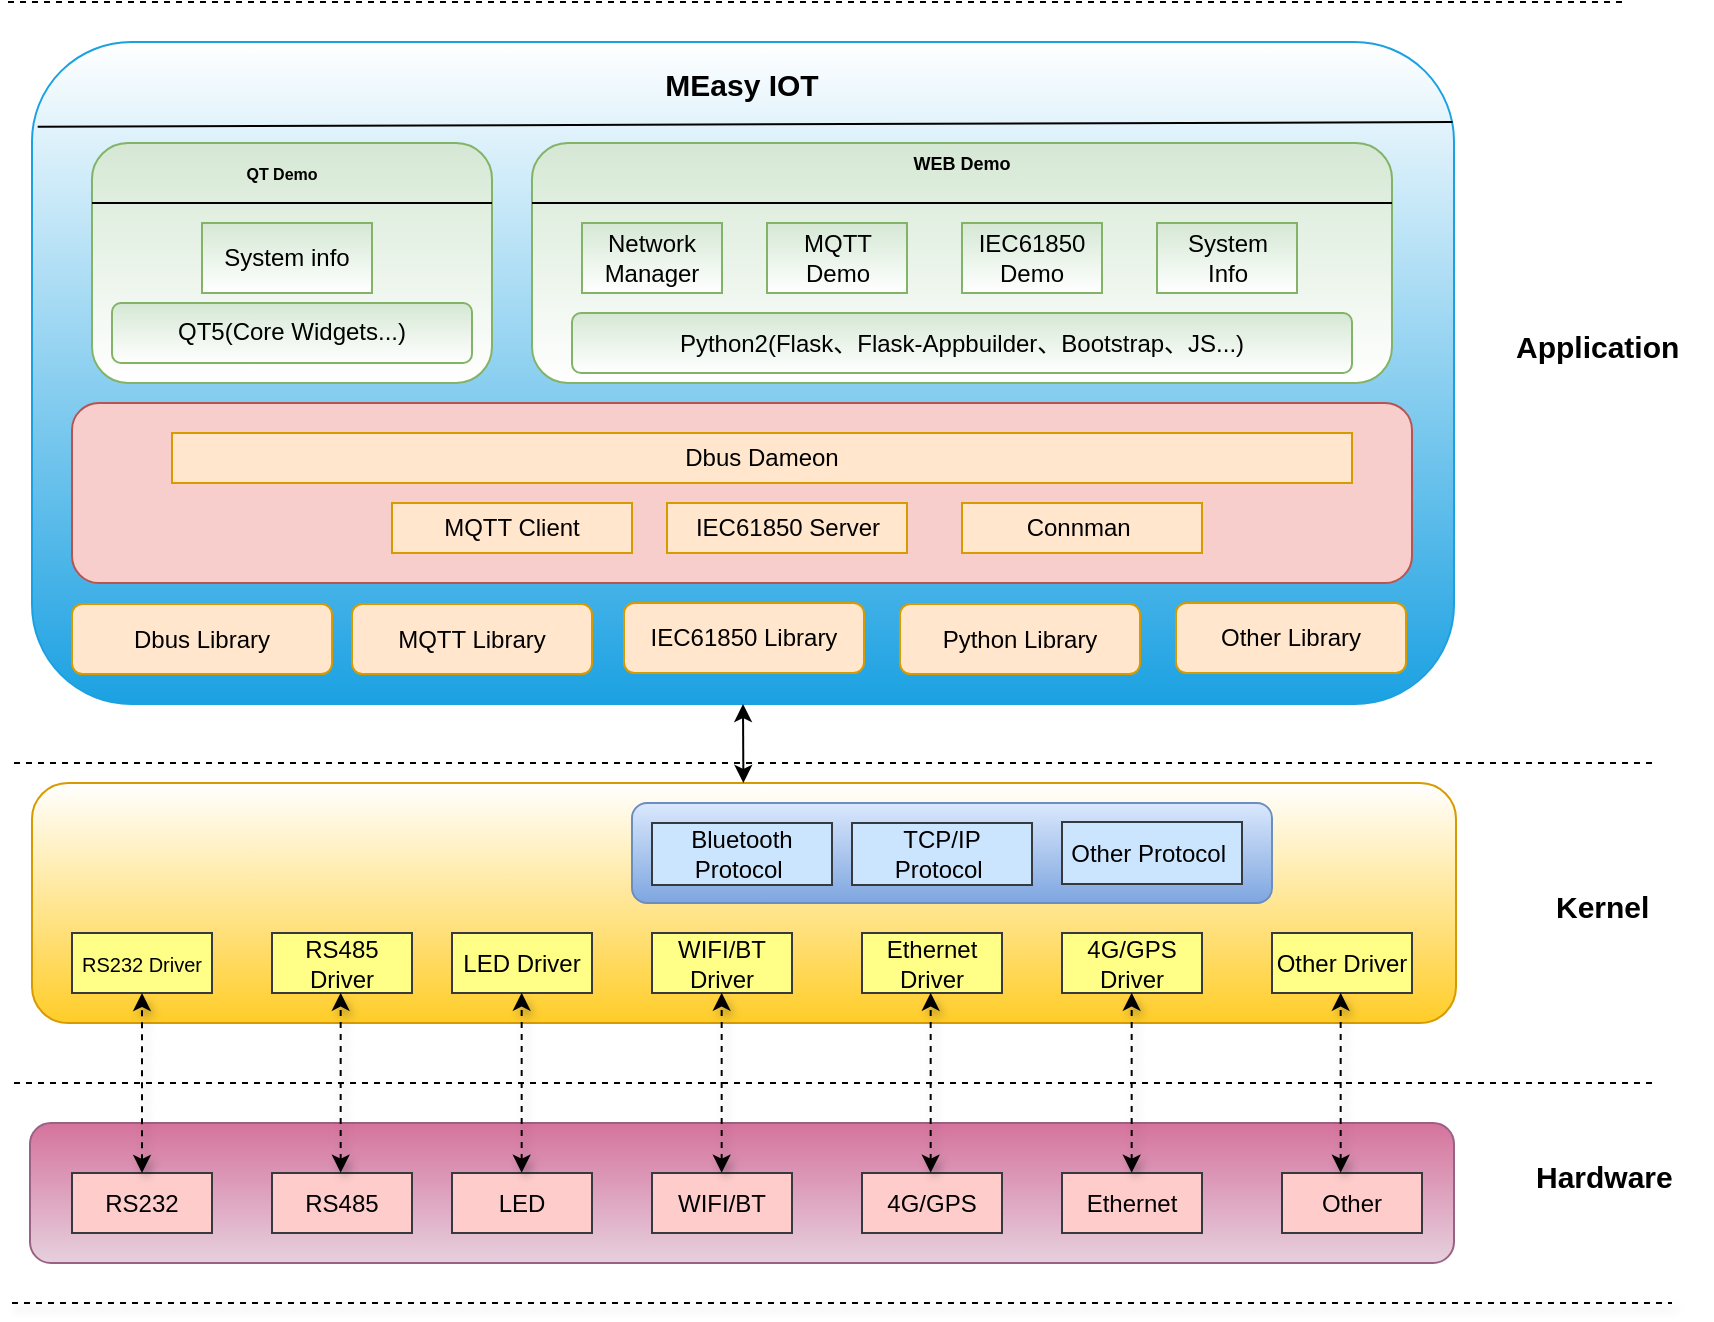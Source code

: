 <mxfile version="12.3.1" type="github" pages="1">
  <diagram id="WmeTKDI0ov2D66W9k7iv" name="第 1 页">
    <mxGraphModel dx="1038" dy="548" grid="1" gridSize="10" guides="1" tooltips="1" connect="1" arrows="1" fold="1" page="1" pageScale="1" pageWidth="1654" pageHeight="2336" math="0" shadow="0">
      <root>
        <mxCell id="0"/>
        <mxCell id="1" parent="0"/>
        <mxCell id="2YWFpv4NdZ1Yad-ay4ea-1" value="" style="rounded=1;whiteSpace=wrap;html=1;fillColor=#e6d0de;strokeColor=#996185;gradientDirection=north;gradientColor=#d5739d;" parent="1" vertex="1">
          <mxGeometry x="14" y="560.5" width="712" height="70" as="geometry"/>
        </mxCell>
        <mxCell id="2YWFpv4NdZ1Yad-ay4ea-2" value="" style="rounded=1;whiteSpace=wrap;html=1;fillColor=#ffcd28;strokeColor=#d79b00;gradientDirection=north;gradientColor=#ffffff;" parent="1" vertex="1">
          <mxGeometry x="15" y="390.5" width="712" height="120" as="geometry"/>
        </mxCell>
        <mxCell id="2YWFpv4NdZ1Yad-ay4ea-3" value="" style="rounded=1;whiteSpace=wrap;html=1;fillColor=#1ba1e2;strokeColor=#1ba1e2;gradientDirection=north;fontColor=#ffffff;gradientColor=#ffffff;" parent="1" vertex="1">
          <mxGeometry x="15" y="20" width="711" height="331" as="geometry"/>
        </mxCell>
        <mxCell id="2YWFpv4NdZ1Yad-ay4ea-4" value="" style="endArrow=none;dashed=1;html=1;shadow=0;rounded=1;comic=0;align=center;verticalAlign=bottom;horizontal=1;jumpStyle=sharp;" parent="1" edge="1">
          <mxGeometry width="50" height="50" relative="1" as="geometry">
            <mxPoint x="810" as="sourcePoint"/>
            <mxPoint as="targetPoint"/>
            <Array as="points"/>
          </mxGeometry>
        </mxCell>
        <mxCell id="2YWFpv4NdZ1Yad-ay4ea-5" value="" style="endArrow=none;dashed=1;html=1;shadow=0;rounded=1;comic=0;align=center;verticalAlign=bottom;horizontal=1;jumpStyle=sharp;" parent="1" edge="1">
          <mxGeometry width="50" height="50" relative="1" as="geometry">
            <mxPoint x="825" y="380.5" as="sourcePoint"/>
            <mxPoint x="5" y="380.5" as="targetPoint"/>
            <Array as="points"/>
          </mxGeometry>
        </mxCell>
        <mxCell id="2YWFpv4NdZ1Yad-ay4ea-6" value="" style="endArrow=none;dashed=1;html=1;shadow=0;rounded=1;comic=0;align=center;verticalAlign=bottom;horizontal=1;jumpStyle=sharp;" parent="1" edge="1">
          <mxGeometry width="50" height="50" relative="1" as="geometry">
            <mxPoint x="825" y="540.5" as="sourcePoint"/>
            <mxPoint x="5" y="540.5" as="targetPoint"/>
          </mxGeometry>
        </mxCell>
        <mxCell id="2YWFpv4NdZ1Yad-ay4ea-7" value="" style="endArrow=none;dashed=1;html=1;shadow=1;align=center;" parent="1" edge="1">
          <mxGeometry width="50" height="50" relative="1" as="geometry">
            <mxPoint x="5" y="650.5" as="sourcePoint"/>
            <mxPoint x="835" y="650.5" as="targetPoint"/>
          </mxGeometry>
        </mxCell>
        <mxCell id="2YWFpv4NdZ1Yad-ay4ea-8" value="RS232" style="rounded=0;whiteSpace=wrap;html=1;fillColor=#ffcccc;strokeColor=#36393d;" parent="1" vertex="1">
          <mxGeometry x="35" y="585.5" width="70" height="30" as="geometry"/>
        </mxCell>
        <mxCell id="2YWFpv4NdZ1Yad-ay4ea-9" value="RS485" style="rounded=0;whiteSpace=wrap;html=1;fillColor=#ffcccc;strokeColor=#36393d;" parent="1" vertex="1">
          <mxGeometry x="135" y="585.5" width="70" height="30" as="geometry"/>
        </mxCell>
        <mxCell id="2YWFpv4NdZ1Yad-ay4ea-10" value="LED" style="rounded=0;whiteSpace=wrap;html=1;fillColor=#ffcccc;strokeColor=#36393d;" parent="1" vertex="1">
          <mxGeometry x="225" y="585.5" width="70" height="30" as="geometry"/>
        </mxCell>
        <mxCell id="2YWFpv4NdZ1Yad-ay4ea-11" value="WIFI/BT" style="rounded=0;whiteSpace=wrap;html=1;fillColor=#ffcccc;strokeColor=#36393d;" parent="1" vertex="1">
          <mxGeometry x="325" y="585.5" width="70" height="30" as="geometry"/>
        </mxCell>
        <mxCell id="2YWFpv4NdZ1Yad-ay4ea-12" value="4G/GPS" style="rounded=0;whiteSpace=wrap;html=1;fillColor=#ffcccc;strokeColor=#36393d;" parent="1" vertex="1">
          <mxGeometry x="430" y="585.5" width="70" height="30" as="geometry"/>
        </mxCell>
        <mxCell id="2YWFpv4NdZ1Yad-ay4ea-13" value="Ethernet" style="rounded=0;whiteSpace=wrap;html=1;fillColor=#ffcccc;strokeColor=#36393d;" parent="1" vertex="1">
          <mxGeometry x="530" y="585.5" width="70" height="30" as="geometry"/>
        </mxCell>
        <mxCell id="2YWFpv4NdZ1Yad-ay4ea-14" value="Other" style="rounded=0;whiteSpace=wrap;html=1;fillColor=#ffcccc;strokeColor=#36393d;" parent="1" vertex="1">
          <mxGeometry x="640" y="585.5" width="70" height="30" as="geometry"/>
        </mxCell>
        <mxCell id="2YWFpv4NdZ1Yad-ay4ea-15" value="&lt;font style=&quot;font-size: 15px&quot;&gt;&lt;b&gt;Hardware&lt;/b&gt;&lt;/font&gt;" style="text;html=1;resizable=0;points=[];autosize=1;align=left;verticalAlign=top;spacingTop=-4;strokeWidth=3;" parent="1" vertex="1">
          <mxGeometry x="765" y="575.5" width="80" height="20" as="geometry"/>
        </mxCell>
        <mxCell id="2YWFpv4NdZ1Yad-ay4ea-16" value="&lt;font style=&quot;font-size: 10px&quot;&gt;RS232 Driver&lt;/font&gt;" style="rounded=0;whiteSpace=wrap;html=1;fillColor=#ffff88;strokeColor=#36393d;" parent="1" vertex="1">
          <mxGeometry x="35" y="465.5" width="70" height="30" as="geometry"/>
        </mxCell>
        <mxCell id="2YWFpv4NdZ1Yad-ay4ea-17" value="RS485 Driver" style="rounded=0;whiteSpace=wrap;html=1;fillColor=#ffff88;strokeColor=#36393d;" parent="1" vertex="1">
          <mxGeometry x="135" y="465.5" width="70" height="30" as="geometry"/>
        </mxCell>
        <mxCell id="2YWFpv4NdZ1Yad-ay4ea-18" value="LED Driver" style="rounded=0;whiteSpace=wrap;html=1;fillColor=#ffff88;strokeColor=#36393d;" parent="1" vertex="1">
          <mxGeometry x="225" y="465.5" width="70" height="30" as="geometry"/>
        </mxCell>
        <mxCell id="2YWFpv4NdZ1Yad-ay4ea-19" value="WIFI/BT Driver" style="rounded=0;whiteSpace=wrap;html=1;fillColor=#ffff88;strokeColor=#36393d;" parent="1" vertex="1">
          <mxGeometry x="325" y="465.5" width="70" height="30" as="geometry"/>
        </mxCell>
        <mxCell id="2YWFpv4NdZ1Yad-ay4ea-20" value="4G/GPS Driver" style="rounded=0;whiteSpace=wrap;html=1;fillColor=#ffff88;strokeColor=#36393d;" parent="1" vertex="1">
          <mxGeometry x="530" y="465.5" width="70" height="30" as="geometry"/>
        </mxCell>
        <mxCell id="2YWFpv4NdZ1Yad-ay4ea-21" value="Ethernet Driver" style="rounded=0;whiteSpace=wrap;html=1;fillColor=#ffff88;strokeColor=#36393d;" parent="1" vertex="1">
          <mxGeometry x="430" y="465.5" width="70" height="30" as="geometry"/>
        </mxCell>
        <mxCell id="2YWFpv4NdZ1Yad-ay4ea-22" value="Other Driver" style="rounded=0;whiteSpace=wrap;html=1;fillColor=#ffff88;strokeColor=#36393d;" parent="1" vertex="1">
          <mxGeometry x="635" y="465.5" width="70" height="30" as="geometry"/>
        </mxCell>
        <mxCell id="2YWFpv4NdZ1Yad-ay4ea-23" value="" style="rounded=1;whiteSpace=wrap;html=1;gradientColor=#7ea6e0;fillColor=#dae8fc;strokeColor=#6c8ebf;" parent="1" vertex="1">
          <mxGeometry x="315" y="400.5" width="320" height="50" as="geometry"/>
        </mxCell>
        <mxCell id="2YWFpv4NdZ1Yad-ay4ea-24" value="Bluetooth Protocol&amp;nbsp;" style="rounded=0;whiteSpace=wrap;html=1;fillColor=#cce5ff;strokeColor=#36393d;" parent="1" vertex="1">
          <mxGeometry x="325" y="410.5" width="90" height="31" as="geometry"/>
        </mxCell>
        <mxCell id="2YWFpv4NdZ1Yad-ay4ea-25" value="TCP/IP Protocol&amp;nbsp;" style="rounded=0;whiteSpace=wrap;html=1;fillColor=#cce5ff;strokeColor=#36393d;" parent="1" vertex="1">
          <mxGeometry x="425" y="410.5" width="90" height="31" as="geometry"/>
        </mxCell>
        <mxCell id="2YWFpv4NdZ1Yad-ay4ea-26" value="Other Protocol&amp;nbsp;" style="rounded=0;whiteSpace=wrap;html=1;fillColor=#cce5ff;strokeColor=#36393d;" parent="1" vertex="1">
          <mxGeometry x="530" y="410" width="90" height="31" as="geometry"/>
        </mxCell>
        <mxCell id="2YWFpv4NdZ1Yad-ay4ea-27" value="Dbus Library" style="rounded=1;whiteSpace=wrap;html=1;fillColor=#ffe6cc;strokeColor=#d79b00;" parent="1" vertex="1">
          <mxGeometry x="35" y="301" width="130" height="35" as="geometry"/>
        </mxCell>
        <mxCell id="2YWFpv4NdZ1Yad-ay4ea-28" value="MQTT Library" style="rounded=1;whiteSpace=wrap;html=1;fillColor=#ffe6cc;strokeColor=#d79b00;" parent="1" vertex="1">
          <mxGeometry x="175" y="301" width="120" height="35" as="geometry"/>
        </mxCell>
        <mxCell id="2YWFpv4NdZ1Yad-ay4ea-29" value="IEC61850 Library" style="rounded=1;whiteSpace=wrap;html=1;fillColor=#ffe6cc;strokeColor=#d79b00;" parent="1" vertex="1">
          <mxGeometry x="311" y="300.5" width="120" height="35" as="geometry"/>
        </mxCell>
        <mxCell id="2YWFpv4NdZ1Yad-ay4ea-30" value="Other Library" style="rounded=1;whiteSpace=wrap;html=1;fillColor=#ffe6cc;strokeColor=#d79b00;" parent="1" vertex="1">
          <mxGeometry x="587" y="300.5" width="115" height="35" as="geometry"/>
        </mxCell>
        <mxCell id="2YWFpv4NdZ1Yad-ay4ea-31" value="" style="rounded=1;whiteSpace=wrap;html=1;fillColor=#f8cecc;strokeColor=#b85450;" parent="1" vertex="1">
          <mxGeometry x="35" y="200.5" width="670" height="90" as="geometry"/>
        </mxCell>
        <mxCell id="2YWFpv4NdZ1Yad-ay4ea-32" value="" style="rounded=1;whiteSpace=wrap;html=1;fillColor=#d5e8d4;strokeColor=#82b366;gradientColor=#ffffff;" parent="1" vertex="1">
          <mxGeometry x="45" y="70.5" width="200" height="120" as="geometry"/>
        </mxCell>
        <mxCell id="2YWFpv4NdZ1Yad-ay4ea-33" value="" style="endArrow=classic;startArrow=classic;html=1;shadow=1;dashed=1;align=center;entryX=0.5;entryY=1;exitX=0.5;exitY=0;" parent="1" source="2YWFpv4NdZ1Yad-ay4ea-8" target="2YWFpv4NdZ1Yad-ay4ea-16" edge="1">
          <mxGeometry width="50" height="50" relative="1" as="geometry">
            <mxPoint x="45" y="570.5" as="sourcePoint"/>
            <mxPoint x="95" y="520.5" as="targetPoint"/>
          </mxGeometry>
        </mxCell>
        <mxCell id="2YWFpv4NdZ1Yad-ay4ea-34" value="" style="endArrow=classic;startArrow=classic;html=1;shadow=1;dashed=1;align=center;entryX=0.5;entryY=1;exitX=0.5;exitY=0;" parent="1" edge="1">
          <mxGeometry width="50" height="50" relative="1" as="geometry">
            <mxPoint x="169.333" y="585.333" as="sourcePoint"/>
            <mxPoint x="169.333" y="495.333" as="targetPoint"/>
          </mxGeometry>
        </mxCell>
        <mxCell id="2YWFpv4NdZ1Yad-ay4ea-35" value="" style="endArrow=classic;startArrow=classic;html=1;shadow=1;dashed=1;align=center;entryX=0.5;entryY=1;exitX=0.5;exitY=0;" parent="1" edge="1">
          <mxGeometry width="50" height="50" relative="1" as="geometry">
            <mxPoint x="259.833" y="585.333" as="sourcePoint"/>
            <mxPoint x="259.833" y="495.333" as="targetPoint"/>
          </mxGeometry>
        </mxCell>
        <mxCell id="2YWFpv4NdZ1Yad-ay4ea-36" value="" style="endArrow=classic;startArrow=classic;html=1;shadow=1;dashed=1;align=center;entryX=0.5;entryY=1;exitX=0.5;exitY=0;" parent="1" edge="1">
          <mxGeometry width="50" height="50" relative="1" as="geometry">
            <mxPoint x="359.833" y="585.333" as="sourcePoint"/>
            <mxPoint x="359.833" y="495.333" as="targetPoint"/>
          </mxGeometry>
        </mxCell>
        <mxCell id="2YWFpv4NdZ1Yad-ay4ea-37" value="" style="endArrow=classic;startArrow=classic;html=1;shadow=1;dashed=1;align=center;entryX=0.5;entryY=1;exitX=0.5;exitY=0;" parent="1" edge="1">
          <mxGeometry width="50" height="50" relative="1" as="geometry">
            <mxPoint x="464.333" y="585.333" as="sourcePoint"/>
            <mxPoint x="464.333" y="495.333" as="targetPoint"/>
          </mxGeometry>
        </mxCell>
        <mxCell id="2YWFpv4NdZ1Yad-ay4ea-38" value="" style="endArrow=classic;startArrow=classic;html=1;shadow=1;dashed=1;align=center;entryX=0.5;entryY=1;exitX=0.5;exitY=0;" parent="1" edge="1">
          <mxGeometry width="50" height="50" relative="1" as="geometry">
            <mxPoint x="564.833" y="585.333" as="sourcePoint"/>
            <mxPoint x="564.833" y="495.333" as="targetPoint"/>
          </mxGeometry>
        </mxCell>
        <mxCell id="2YWFpv4NdZ1Yad-ay4ea-39" value="" style="endArrow=classic;startArrow=classic;html=1;shadow=1;dashed=1;align=center;entryX=0.5;entryY=1;exitX=0.5;exitY=0;" parent="1" edge="1">
          <mxGeometry width="50" height="50" relative="1" as="geometry">
            <mxPoint x="669.333" y="585.333" as="sourcePoint"/>
            <mxPoint x="669.333" y="495.333" as="targetPoint"/>
          </mxGeometry>
        </mxCell>
        <mxCell id="2YWFpv4NdZ1Yad-ay4ea-40" value="&lt;font style=&quot;font-size: 15px&quot;&gt;&lt;b&gt;Kernel&lt;/b&gt;&lt;/font&gt;" style="text;html=1;resizable=0;points=[];autosize=1;align=left;verticalAlign=top;spacingTop=-4;" parent="1" vertex="1">
          <mxGeometry x="775" y="440.5" width="60" height="20" as="geometry"/>
        </mxCell>
        <mxCell id="2YWFpv4NdZ1Yad-ay4ea-41" value="&lt;font style=&quot;font-size: 15px&quot;&gt;&lt;b&gt;Application&lt;/b&gt;&lt;/font&gt;" style="text;html=1;resizable=0;points=[];autosize=1;align=left;verticalAlign=top;spacingTop=-4;" parent="1" vertex="1">
          <mxGeometry x="755" y="160.5" width="100" height="20" as="geometry"/>
        </mxCell>
        <mxCell id="2YWFpv4NdZ1Yad-ay4ea-42" value="Python Library" style="rounded=1;whiteSpace=wrap;html=1;fillColor=#ffe6cc;strokeColor=#d79b00;" parent="1" vertex="1">
          <mxGeometry x="449" y="301" width="120" height="35" as="geometry"/>
        </mxCell>
        <mxCell id="2YWFpv4NdZ1Yad-ay4ea-43" value="" style="rounded=1;whiteSpace=wrap;html=1;fillColor=#d5e8d4;strokeColor=#82b366;gradientColor=#ffffff;" parent="1" vertex="1">
          <mxGeometry x="265" y="70.5" width="430" height="120" as="geometry"/>
        </mxCell>
        <mxCell id="2YWFpv4NdZ1Yad-ay4ea-44" value="" style="endArrow=classic;startArrow=classic;html=1;entryX=0.5;entryY=1;" parent="1" source="2YWFpv4NdZ1Yad-ay4ea-2" target="2YWFpv4NdZ1Yad-ay4ea-3" edge="1">
          <mxGeometry width="50" height="50" relative="1" as="geometry">
            <mxPoint x="371" y="369.789" as="sourcePoint"/>
            <mxPoint x="371" y="360.5" as="targetPoint"/>
          </mxGeometry>
        </mxCell>
        <mxCell id="2YWFpv4NdZ1Yad-ay4ea-45" value="Network Manager" style="rounded=0;whiteSpace=wrap;html=1;fillColor=#d5e8d4;strokeColor=#82b366;gradientColor=#ffffff;" parent="1" vertex="1">
          <mxGeometry x="290" y="110.5" width="70" height="35" as="geometry"/>
        </mxCell>
        <mxCell id="2YWFpv4NdZ1Yad-ay4ea-46" value="MQTT Demo" style="rounded=0;whiteSpace=wrap;html=1;fillColor=#d5e8d4;strokeColor=#82b366;gradientColor=#ffffff;" parent="1" vertex="1">
          <mxGeometry x="382.5" y="110.5" width="70" height="35" as="geometry"/>
        </mxCell>
        <mxCell id="2YWFpv4NdZ1Yad-ay4ea-47" value="IEC61850&lt;br&gt;Demo" style="rounded=0;whiteSpace=wrap;html=1;fillColor=#d5e8d4;strokeColor=#82b366;gradientColor=#ffffff;" parent="1" vertex="1">
          <mxGeometry x="480" y="110.5" width="70" height="35" as="geometry"/>
        </mxCell>
        <mxCell id="2YWFpv4NdZ1Yad-ay4ea-48" value="System info" style="rounded=0;whiteSpace=wrap;html=1;fillColor=#d5e8d4;strokeColor=#82b366;gradientColor=#ffffff;" parent="1" vertex="1">
          <mxGeometry x="100" y="110.5" width="85" height="35" as="geometry"/>
        </mxCell>
        <mxCell id="2YWFpv4NdZ1Yad-ay4ea-49" value="System&lt;br&gt;Info" style="rounded=0;whiteSpace=wrap;html=1;fillColor=#d5e8d4;strokeColor=#82b366;gradientColor=#ffffff;" parent="1" vertex="1">
          <mxGeometry x="577.5" y="110.5" width="70" height="35" as="geometry"/>
        </mxCell>
        <mxCell id="2YWFpv4NdZ1Yad-ay4ea-50" value="MQTT Client" style="rounded=0;whiteSpace=wrap;html=1;fillColor=#ffe6cc;strokeColor=#d79b00;" parent="1" vertex="1">
          <mxGeometry x="195" y="250.5" width="120" height="25" as="geometry"/>
        </mxCell>
        <mxCell id="2YWFpv4NdZ1Yad-ay4ea-51" value="IEC61850 Server" style="rounded=0;whiteSpace=wrap;html=1;fillColor=#ffe6cc;strokeColor=#d79b00;" parent="1" vertex="1">
          <mxGeometry x="332.5" y="250.5" width="120" height="25" as="geometry"/>
        </mxCell>
        <mxCell id="2YWFpv4NdZ1Yad-ay4ea-52" value="Dbus Dameon" style="rounded=0;whiteSpace=wrap;html=1;fillColor=#ffe6cc;strokeColor=#d79b00;" parent="1" vertex="1">
          <mxGeometry x="85" y="215.5" width="590" height="25" as="geometry"/>
        </mxCell>
        <mxCell id="2YWFpv4NdZ1Yad-ay4ea-53" value="Connman&amp;nbsp;" style="rounded=0;whiteSpace=wrap;html=1;fillColor=#ffe6cc;strokeColor=#d79b00;" parent="1" vertex="1">
          <mxGeometry x="480" y="250.5" width="120" height="25" as="geometry"/>
        </mxCell>
        <mxCell id="2YWFpv4NdZ1Yad-ay4ea-54" value="" style="endArrow=none;html=1;exitX=0;exitY=0.25;exitDx=0;exitDy=0;entryX=1;entryY=0.25;entryDx=0;entryDy=0;" parent="1" source="2YWFpv4NdZ1Yad-ay4ea-32" target="2YWFpv4NdZ1Yad-ay4ea-32" edge="1">
          <mxGeometry width="50" height="50" relative="1" as="geometry">
            <mxPoint x="115" y="120.5" as="sourcePoint"/>
            <mxPoint x="165" y="70.5" as="targetPoint"/>
          </mxGeometry>
        </mxCell>
        <mxCell id="2YWFpv4NdZ1Yad-ay4ea-55" value="&lt;div style=&quot;text-align: left ; font-size: 12px&quot;&gt;&lt;font style=&quot;font-size: 12px&quot;&gt;QT5(Core&amp;nbsp;Widgets...&lt;/font&gt;&lt;span&gt;)&lt;/span&gt;&lt;/div&gt;" style="rounded=1;whiteSpace=wrap;html=1;verticalAlign=top;align=center;fontSize=2;fillColor=#d5e8d4;strokeColor=#82b366;gradientColor=#ffffff;" parent="1" vertex="1">
          <mxGeometry x="55" y="150.5" width="180" height="30" as="geometry"/>
        </mxCell>
        <mxCell id="2YWFpv4NdZ1Yad-ay4ea-56" value="" style="endArrow=none;html=1;fontSize=2;exitX=0;exitY=0.25;exitDx=0;exitDy=0;entryX=1;entryY=0.25;entryDx=0;entryDy=0;" parent="1" source="2YWFpv4NdZ1Yad-ay4ea-43" target="2YWFpv4NdZ1Yad-ay4ea-43" edge="1">
          <mxGeometry width="50" height="50" relative="1" as="geometry">
            <mxPoint x="265" y="140.5" as="sourcePoint"/>
            <mxPoint x="315" y="90.5" as="targetPoint"/>
          </mxGeometry>
        </mxCell>
        <mxCell id="2YWFpv4NdZ1Yad-ay4ea-57" value="&lt;font style=&quot;font-size: 12px&quot;&gt;Python2(Flask、Flask-Appbuilder、Bootstrap、JS...)&lt;/font&gt;" style="rounded=1;whiteSpace=wrap;html=1;fontSize=2;align=center;fillColor=#d5e8d4;strokeColor=#82b366;gradientColor=#ffffff;" parent="1" vertex="1">
          <mxGeometry x="285" y="155.5" width="390" height="30" as="geometry"/>
        </mxCell>
        <mxCell id="2YWFpv4NdZ1Yad-ay4ea-58" value="WEB Demo" style="text;html=1;strokeColor=none;fillColor=none;align=center;verticalAlign=middle;whiteSpace=wrap;rounded=0;fontSize=9;fontStyle=1" parent="1" vertex="1">
          <mxGeometry x="436" y="65.5" width="88" height="30" as="geometry"/>
        </mxCell>
        <mxCell id="2YWFpv4NdZ1Yad-ay4ea-59" value="QT Demo" style="text;html=1;strokeColor=none;fillColor=none;align=center;verticalAlign=middle;whiteSpace=wrap;rounded=0;fontSize=8;fontStyle=1" parent="1" vertex="1">
          <mxGeometry x="100" y="75.5" width="80" height="20" as="geometry"/>
        </mxCell>
        <mxCell id="2YWFpv4NdZ1Yad-ay4ea-60" value="" style="endArrow=none;html=1;fontSize=9;exitX=0.004;exitY=0.128;exitDx=0;exitDy=0;exitPerimeter=0;entryX=0.999;entryY=0.121;entryDx=0;entryDy=0;entryPerimeter=0;" parent="1" source="2YWFpv4NdZ1Yad-ay4ea-3" target="2YWFpv4NdZ1Yad-ay4ea-3" edge="1">
          <mxGeometry width="50" height="50" relative="1" as="geometry">
            <mxPoint x="25" y="100.5" as="sourcePoint"/>
            <mxPoint x="75" y="50.5" as="targetPoint"/>
          </mxGeometry>
        </mxCell>
        <mxCell id="2YWFpv4NdZ1Yad-ay4ea-61" value="&lt;b style=&quot;font-size: 15px&quot;&gt;MEasy IOT&lt;/b&gt;" style="text;html=1;strokeColor=none;fillColor=none;align=center;verticalAlign=middle;whiteSpace=wrap;rounded=0;fontSize=15;" parent="1" vertex="1">
          <mxGeometry x="305" y="30.5" width="130" height="20" as="geometry"/>
        </mxCell>
      </root>
    </mxGraphModel>
  </diagram>
</mxfile>
